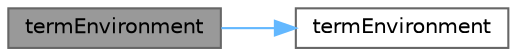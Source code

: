 digraph "termEnvironment"
{
 // LATEX_PDF_SIZE
  bgcolor="transparent";
  edge [fontname=Helvetica,fontsize=10,labelfontname=Helvetica,labelfontsize=10];
  node [fontname=Helvetica,fontsize=10,shape=box,height=0.2,width=0.4];
  rankdir="LR";
  Node1 [id="Node000001",label="termEnvironment",height=0.2,width=0.4,color="gray40", fillcolor="grey60", style="filled", fontcolor="black",tooltip="Collets GPU computed data on the CPU and releases allocated resources of the CUDA environment."];
  Node1 -> Node2 [id="edge1_Node000001_Node000002",color="steelblue1",style="solid",tooltip=" "];
  Node2 [id="Node000002",label="termEnvironment",height=0.2,width=0.4,color="grey40", fillcolor="white", style="filled",URL="$cuda-projection_8cu.html#a0b80778b697c0fb9bfa75d2ca3634034",tooltip="Releases allocated resources of the CUDA environment."];
}
